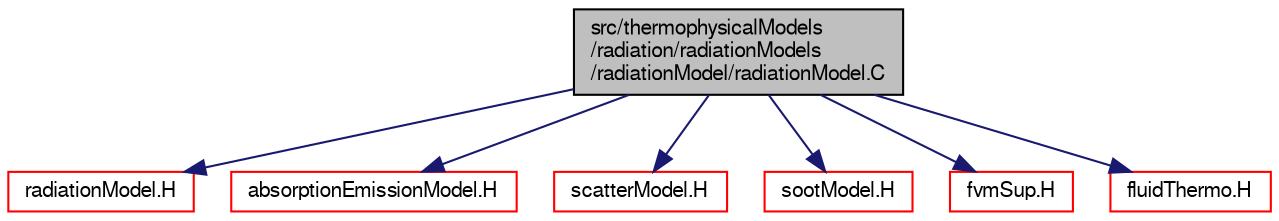 digraph "src/thermophysicalModels/radiation/radiationModels/radiationModel/radiationModel.C"
{
  bgcolor="transparent";
  edge [fontname="FreeSans",fontsize="10",labelfontname="FreeSans",labelfontsize="10"];
  node [fontname="FreeSans",fontsize="10",shape=record];
  Node1 [label="src/thermophysicalModels\l/radiation/radiationModels\l/radiationModel/radiationModel.C",height=0.2,width=0.4,color="black", fillcolor="grey75", style="filled" fontcolor="black"];
  Node1 -> Node2 [color="midnightblue",fontsize="10",style="solid",fontname="FreeSans"];
  Node2 [label="radiationModel.H",height=0.2,width=0.4,color="red",URL="$a09652.html"];
  Node1 -> Node3 [color="midnightblue",fontsize="10",style="solid",fontname="FreeSans"];
  Node3 [label="absorptionEmissionModel.H",height=0.2,width=0.4,color="red",URL="$a09658.html"];
  Node1 -> Node4 [color="midnightblue",fontsize="10",style="solid",fontname="FreeSans"];
  Node4 [label="scatterModel.H",height=0.2,width=0.4,color="red",URL="$a09677.html"];
  Node1 -> Node5 [color="midnightblue",fontsize="10",style="solid",fontname="FreeSans"];
  Node5 [label="sootModel.H",height=0.2,width=0.4,color="red",URL="$a09686.html"];
  Node1 -> Node6 [color="midnightblue",fontsize="10",style="solid",fontname="FreeSans"];
  Node6 [label="fvmSup.H",height=0.2,width=0.4,color="red",URL="$a05289.html",tooltip="Calculate the matrix for implicit and explicit sources. "];
  Node1 -> Node7 [color="midnightblue",fontsize="10",style="solid",fontname="FreeSans"];
  Node7 [label="fluidThermo.H",height=0.2,width=0.4,color="red",URL="$a09461.html"];
}
